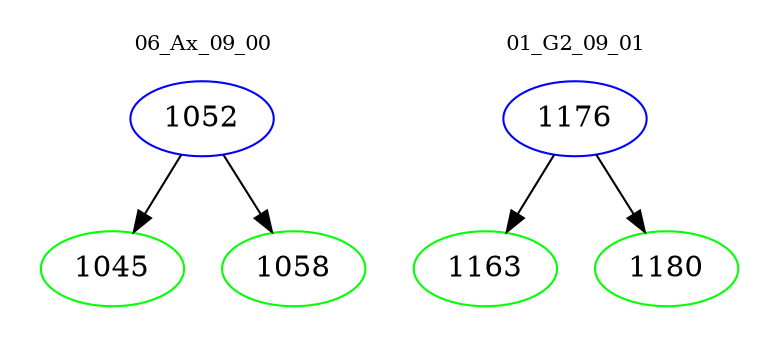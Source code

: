 digraph{
subgraph cluster_0 {
color = white
label = "06_Ax_09_00";
fontsize=10;
T0_1052 [label="1052", color="blue"]
T0_1052 -> T0_1045 [color="black"]
T0_1045 [label="1045", color="green"]
T0_1052 -> T0_1058 [color="black"]
T0_1058 [label="1058", color="green"]
}
subgraph cluster_1 {
color = white
label = "01_G2_09_01";
fontsize=10;
T1_1176 [label="1176", color="blue"]
T1_1176 -> T1_1163 [color="black"]
T1_1163 [label="1163", color="green"]
T1_1176 -> T1_1180 [color="black"]
T1_1180 [label="1180", color="green"]
}
}

